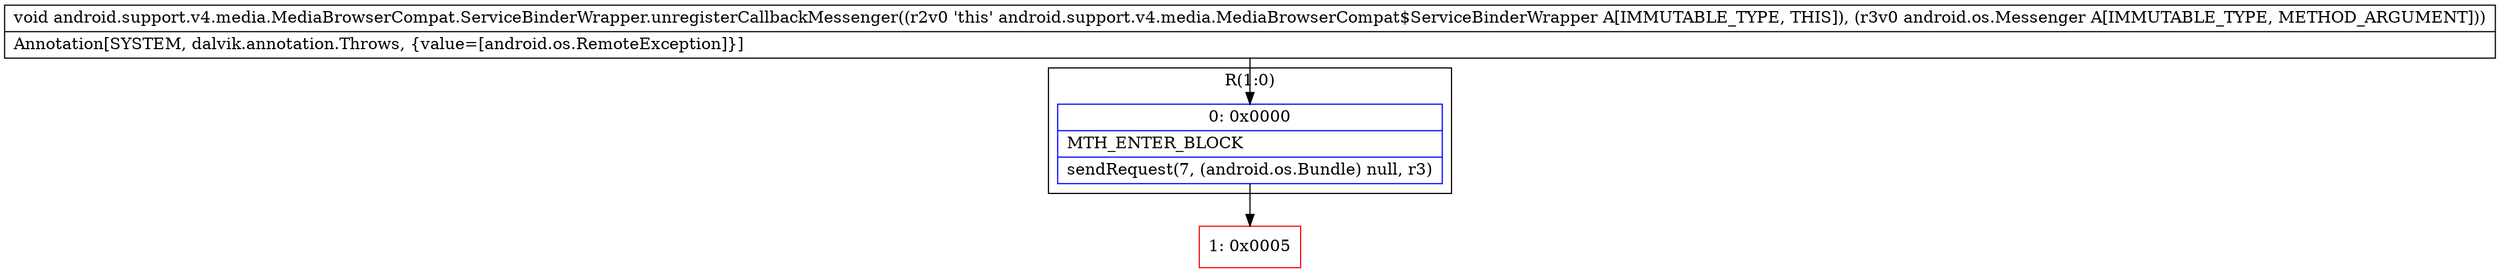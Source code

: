 digraph "CFG forandroid.support.v4.media.MediaBrowserCompat.ServiceBinderWrapper.unregisterCallbackMessenger(Landroid\/os\/Messenger;)V" {
subgraph cluster_Region_2115051303 {
label = "R(1:0)";
node [shape=record,color=blue];
Node_0 [shape=record,label="{0\:\ 0x0000|MTH_ENTER_BLOCK\l|sendRequest(7, (android.os.Bundle) null, r3)\l}"];
}
Node_1 [shape=record,color=red,label="{1\:\ 0x0005}"];
MethodNode[shape=record,label="{void android.support.v4.media.MediaBrowserCompat.ServiceBinderWrapper.unregisterCallbackMessenger((r2v0 'this' android.support.v4.media.MediaBrowserCompat$ServiceBinderWrapper A[IMMUTABLE_TYPE, THIS]), (r3v0 android.os.Messenger A[IMMUTABLE_TYPE, METHOD_ARGUMENT]))  | Annotation[SYSTEM, dalvik.annotation.Throws, \{value=[android.os.RemoteException]\}]\l}"];
MethodNode -> Node_0;
Node_0 -> Node_1;
}

